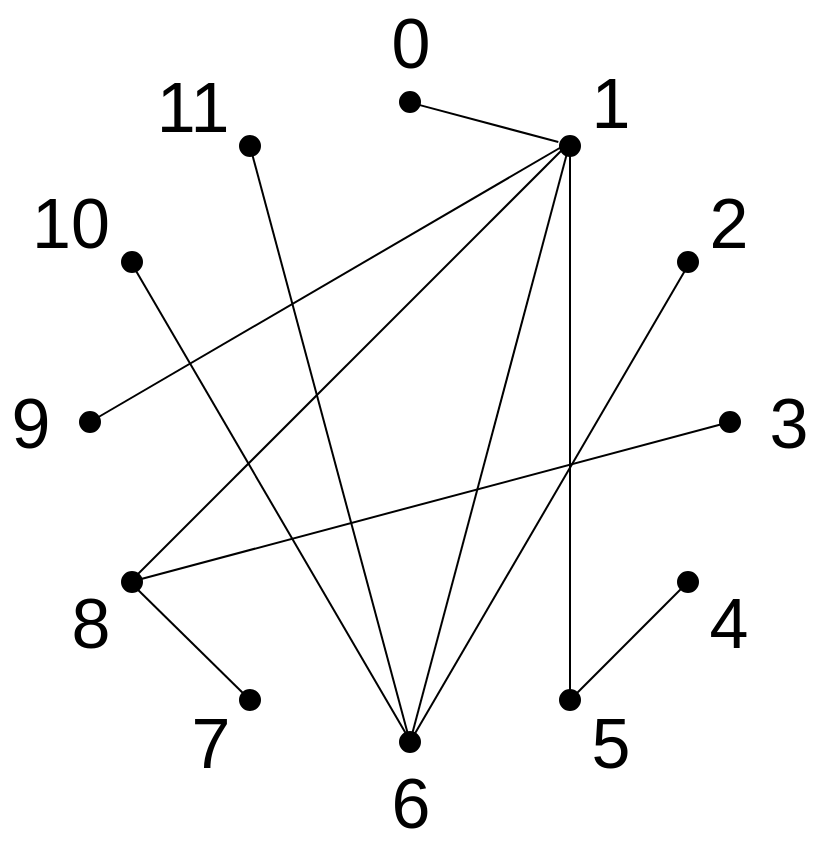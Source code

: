 <mxfile version="13.4.5" type="device"><diagram id="OSsJ9RTJOsF-7GhyqhQ_" name="ページ1"><mxGraphModel dx="1086" dy="768" grid="1" gridSize="10" guides="1" tooltips="1" connect="1" arrows="1" fold="1" page="1" pageScale="1" pageWidth="827" pageHeight="1169" math="0" shadow="0"><root><mxCell id="0"/><mxCell id="1" parent="0"/><mxCell id="Nl1D4aB2JsqQT1nmSc5d-96" value="" style="ellipse;whiteSpace=wrap;html=1;aspect=fixed;fillColor=#000000;" parent="1" vertex="1"><mxGeometry x="350" y="460" width="10" height="10" as="geometry"/></mxCell><mxCell id="Nl1D4aB2JsqQT1nmSc5d-97" value="" style="ellipse;whiteSpace=wrap;html=1;aspect=fixed;fillColor=#000000;" parent="1" vertex="1"><mxGeometry x="510" y="300" width="10" height="10" as="geometry"/></mxCell><mxCell id="Nl1D4aB2JsqQT1nmSc5d-98" value="" style="ellipse;whiteSpace=wrap;html=1;aspect=fixed;fillColor=#000000;" parent="1" vertex="1"><mxGeometry x="190" y="300" width="10" height="10" as="geometry"/></mxCell><mxCell id="Nl1D4aB2JsqQT1nmSc5d-99" value="" style="ellipse;whiteSpace=wrap;html=1;aspect=fixed;fillColor=#000000;" parent="1" vertex="1"><mxGeometry x="350" y="140" width="10" height="10" as="geometry"/></mxCell><mxCell id="Nl1D4aB2JsqQT1nmSc5d-100" value="" style="ellipse;whiteSpace=wrap;html=1;aspect=fixed;fillColor=#000000;" parent="1" vertex="1"><mxGeometry x="430" y="439" width="10" height="10" as="geometry"/></mxCell><mxCell id="Nl1D4aB2JsqQT1nmSc5d-101" value="" style="ellipse;whiteSpace=wrap;html=1;aspect=fixed;fillColor=#000000;" parent="1" vertex="1"><mxGeometry x="270" y="439" width="10" height="10" as="geometry"/></mxCell><mxCell id="Nl1D4aB2JsqQT1nmSc5d-102" value="" style="ellipse;whiteSpace=wrap;html=1;aspect=fixed;fillColor=#000000;" parent="1" vertex="1"><mxGeometry x="211" y="380" width="10" height="10" as="geometry"/></mxCell><mxCell id="Nl1D4aB2JsqQT1nmSc5d-103" value="" style="ellipse;whiteSpace=wrap;html=1;aspect=fixed;fillColor=#000000;" parent="1" vertex="1"><mxGeometry x="211" y="220" width="10" height="10" as="geometry"/></mxCell><mxCell id="Nl1D4aB2JsqQT1nmSc5d-104" value="" style="ellipse;whiteSpace=wrap;html=1;aspect=fixed;fillColor=#000000;" parent="1" vertex="1"><mxGeometry x="270" y="162" width="10" height="10" as="geometry"/></mxCell><mxCell id="Nl1D4aB2JsqQT1nmSc5d-105" value="" style="ellipse;whiteSpace=wrap;html=1;aspect=fixed;fillColor=#000000;" parent="1" vertex="1"><mxGeometry x="430" y="162" width="10" height="10" as="geometry"/></mxCell><mxCell id="Nl1D4aB2JsqQT1nmSc5d-106" value="" style="ellipse;whiteSpace=wrap;html=1;aspect=fixed;fillColor=#000000;" parent="1" vertex="1"><mxGeometry x="489" y="220" width="10" height="10" as="geometry"/></mxCell><mxCell id="Nl1D4aB2JsqQT1nmSc5d-107" value="" style="ellipse;whiteSpace=wrap;html=1;aspect=fixed;fillColor=#000000;" parent="1" vertex="1"><mxGeometry x="489" y="380" width="10" height="10" as="geometry"/></mxCell><mxCell id="Nl1D4aB2JsqQT1nmSc5d-108" value="" style="endArrow=none;html=1;exitX=0.4;exitY=0.5;exitDx=0;exitDy=0;exitPerimeter=0;" parent="1" source="Nl1D4aB2JsqQT1nmSc5d-102" edge="1"><mxGeometry width="50" height="50" relative="1" as="geometry"><mxPoint x="225" y="494" as="sourcePoint"/><mxPoint x="275.0" y="444.0" as="targetPoint"/></mxGeometry></mxCell><mxCell id="Nl1D4aB2JsqQT1nmSc5d-109" value="" style="endArrow=none;html=1;entryX=0;entryY=0.5;entryDx=0;entryDy=0;exitX=0.984;exitY=0.732;exitDx=0;exitDy=0;exitPerimeter=0;" parent="1" edge="1"><mxGeometry width="50" height="50" relative="1" as="geometry"><mxPoint x="359.0" y="146.32" as="sourcePoint"/><mxPoint x="429.16" y="165" as="targetPoint"/></mxGeometry></mxCell><mxCell id="Nl1D4aB2JsqQT1nmSc5d-110" value="" style="endArrow=none;html=1;" parent="1" edge="1"><mxGeometry width="50" height="50" relative="1" as="geometry"><mxPoint x="438.536" y="440.464" as="sourcePoint"/><mxPoint x="490.464" y="388.536" as="targetPoint"/></mxGeometry></mxCell><mxCell id="Nl1D4aB2JsqQT1nmSc5d-111" value="" style="endArrow=none;html=1;" parent="1" edge="1"><mxGeometry width="50" height="50" relative="1" as="geometry"><mxPoint x="356" y="466" as="sourcePoint"/><mxPoint x="216" y="226" as="targetPoint"/></mxGeometry></mxCell><mxCell id="Nl1D4aB2JsqQT1nmSc5d-112" value="" style="endArrow=none;html=1;exitX=0.5;exitY=0;exitDx=0;exitDy=0;" parent="1" source="Nl1D4aB2JsqQT1nmSc5d-100" target="Nl1D4aB2JsqQT1nmSc5d-105" edge="1"><mxGeometry width="50" height="50" relative="1" as="geometry"><mxPoint x="330" y="250" as="sourcePoint"/><mxPoint x="380" y="200" as="targetPoint"/></mxGeometry></mxCell><mxCell id="Nl1D4aB2JsqQT1nmSc5d-113" value="" style="endArrow=none;html=1;" parent="1" edge="1"><mxGeometry width="50" height="50" relative="1" as="geometry"><mxPoint x="355.0" y="465" as="sourcePoint"/><mxPoint x="495" y="225" as="targetPoint"/></mxGeometry></mxCell><mxCell id="Nl1D4aB2JsqQT1nmSc5d-114" value="" style="endArrow=none;html=1;" parent="1" edge="1"><mxGeometry width="50" height="50" relative="1" as="geometry"><mxPoint x="435.0" y="165" as="sourcePoint"/><mxPoint x="195.0" y="305" as="targetPoint"/></mxGeometry></mxCell><mxCell id="Nl1D4aB2JsqQT1nmSc5d-115" value="" style="endArrow=none;html=1;" parent="1" edge="1"><mxGeometry width="50" height="50" relative="1" as="geometry"><mxPoint x="355.0" y="465" as="sourcePoint"/><mxPoint x="435.0" y="165" as="targetPoint"/></mxGeometry></mxCell><mxCell id="Nl1D4aB2JsqQT1nmSc5d-116" value="" style="endArrow=none;html=1;" parent="1" edge="1"><mxGeometry width="50" height="50" relative="1" as="geometry"><mxPoint x="215.0" y="385" as="sourcePoint"/><mxPoint x="515" y="305" as="targetPoint"/></mxGeometry></mxCell><mxCell id="Nl1D4aB2JsqQT1nmSc5d-117" value="" style="endArrow=none;html=1;" parent="1" source="Nl1D4aB2JsqQT1nmSc5d-104" edge="1"><mxGeometry width="50" height="50" relative="1" as="geometry"><mxPoint x="235" y="171" as="sourcePoint"/><mxPoint x="355.0" y="465" as="targetPoint"/></mxGeometry></mxCell><mxCell id="Nl1D4aB2JsqQT1nmSc5d-118" value="" style="endArrow=none;html=1;" parent="1" edge="1"><mxGeometry width="50" height="50" relative="1" as="geometry"><mxPoint x="435.0" y="165" as="sourcePoint"/><mxPoint x="215.0" y="385" as="targetPoint"/></mxGeometry></mxCell><mxCell id="Nl1D4aB2JsqQT1nmSc5d-119" value="&lt;font&gt;&lt;font style=&quot;font-size: 35px&quot;&gt;0&lt;/font&gt;&lt;br&gt;&lt;/font&gt;" style="text;html=1;align=center;verticalAlign=middle;resizable=0;points=[];autosize=1;" parent="1" vertex="1"><mxGeometry x="340" y="100" width="30" height="30" as="geometry"/></mxCell><mxCell id="Nl1D4aB2JsqQT1nmSc5d-120" value="&lt;font&gt;&lt;font style=&quot;font-size: 35px&quot;&gt;1&lt;/font&gt;&lt;br&gt;&lt;/font&gt;" style="text;html=1;align=center;verticalAlign=middle;resizable=0;points=[];autosize=1;" parent="1" vertex="1"><mxGeometry x="440" y="130" width="30" height="30" as="geometry"/></mxCell><mxCell id="Nl1D4aB2JsqQT1nmSc5d-121" value="&lt;font&gt;&lt;font style=&quot;font-size: 35px&quot;&gt;2&lt;/font&gt;&lt;br&gt;&lt;/font&gt;" style="text;html=1;align=center;verticalAlign=middle;resizable=0;points=[];autosize=1;" parent="1" vertex="1"><mxGeometry x="499" y="190" width="30" height="30" as="geometry"/></mxCell><mxCell id="Nl1D4aB2JsqQT1nmSc5d-122" value="&lt;font&gt;&lt;font style=&quot;font-size: 35px&quot;&gt;3&lt;/font&gt;&lt;span style=&quot;color: rgba(0 , 0 , 0 , 0) ; font-family: monospace ; font-size: 0px&quot;&gt;%3CmxGraphModel%3E%3Croot%3E%3CmxCell%20id%3D%220%22%2F%3E%3CmxCell%20id%3D%221%22%20parent%3D%220%22%2F%3E%3CmxCell%20id%3D%222%22%20value%3D%22%26lt%3Bfont%26gt%3B%26lt%3Bfont%20style%3D%26quot%3Bfont-size%3A%2035px%26quot%3B%26gt%3B1%26lt%3B%2Ffont%26gt%3B%26lt%3Bbr%26gt%3B%26lt%3B%2Ffont%26gt%3B%22%20style%3D%22text%3Bhtml%3D1%3Balign%3Dcenter%3BverticalAlign%3Dmiddle%3Bresizable%3D0%3Bpoints%3D%5B%5D%3Bautosize%3D1%3B%22%20vertex%3D%221%22%20parent%3D%221%22%3E%3CmxGeometry%20x%3D%22445%22%20y%3D%22185%22%20width%3D%2230%22%20height%3D%2230%22%20as%3D%22geometry%22%2F%3E%3C%2FmxCell%3E%3C%2Froot%3E%3C%2FmxGraphModel%3E&lt;/span&gt;&lt;br&gt;&lt;/font&gt;" style="text;html=1;align=center;verticalAlign=middle;resizable=0;points=[];autosize=1;" parent="1" vertex="1"><mxGeometry x="529" y="290" width="30" height="30" as="geometry"/></mxCell><mxCell id="Nl1D4aB2JsqQT1nmSc5d-123" value="&lt;font&gt;&lt;font style=&quot;font-size: 35px&quot;&gt;4&lt;/font&gt;&lt;br&gt;&lt;/font&gt;" style="text;html=1;align=center;verticalAlign=middle;resizable=0;points=[];autosize=1;" parent="1" vertex="1"><mxGeometry x="499" y="390" width="30" height="30" as="geometry"/></mxCell><mxCell id="Nl1D4aB2JsqQT1nmSc5d-124" value="&lt;font&gt;&lt;font style=&quot;font-size: 35px&quot;&gt;5&lt;/font&gt;&lt;br&gt;&lt;/font&gt;" style="text;html=1;align=center;verticalAlign=middle;resizable=0;points=[];autosize=1;" parent="1" vertex="1"><mxGeometry x="440" y="450" width="30" height="30" as="geometry"/></mxCell><mxCell id="Nl1D4aB2JsqQT1nmSc5d-125" value="&lt;font&gt;&lt;font style=&quot;font-size: 35px&quot;&gt;6&lt;/font&gt;&lt;br&gt;&lt;/font&gt;" style="text;html=1;align=center;verticalAlign=middle;resizable=0;points=[];autosize=1;" parent="1" vertex="1"><mxGeometry x="340" y="480" width="30" height="30" as="geometry"/></mxCell><mxCell id="Nl1D4aB2JsqQT1nmSc5d-126" value="&lt;font&gt;&lt;font style=&quot;font-size: 35px&quot;&gt;7&lt;/font&gt;&lt;br&gt;&lt;/font&gt;" style="text;html=1;align=center;verticalAlign=middle;resizable=0;points=[];autosize=1;" parent="1" vertex="1"><mxGeometry x="240" y="450" width="30" height="30" as="geometry"/></mxCell><mxCell id="Nl1D4aB2JsqQT1nmSc5d-127" value="&lt;font&gt;&lt;font style=&quot;font-size: 35px&quot;&gt;8&lt;/font&gt;&lt;br&gt;&lt;/font&gt;" style="text;html=1;align=center;verticalAlign=middle;resizable=0;points=[];autosize=1;" parent="1" vertex="1"><mxGeometry x="180" y="390" width="30" height="30" as="geometry"/></mxCell><mxCell id="Nl1D4aB2JsqQT1nmSc5d-128" value="&lt;font&gt;&lt;font style=&quot;font-size: 35px&quot;&gt;9&lt;/font&gt;&lt;br&gt;&lt;/font&gt;" style="text;html=1;align=center;verticalAlign=middle;resizable=0;points=[];autosize=1;" parent="1" vertex="1"><mxGeometry x="150" y="290" width="30" height="30" as="geometry"/></mxCell><mxCell id="Nl1D4aB2JsqQT1nmSc5d-129" value="&lt;font&gt;&lt;font style=&quot;font-size: 35px&quot;&gt;10&lt;/font&gt;&lt;br&gt;&lt;/font&gt;" style="text;html=1;align=center;verticalAlign=middle;resizable=0;points=[];autosize=1;" parent="1" vertex="1"><mxGeometry x="160" y="190" width="50" height="30" as="geometry"/></mxCell><mxCell id="Nl1D4aB2JsqQT1nmSc5d-130" value="&lt;font&gt;&lt;font style=&quot;font-size: 35px&quot;&gt;11&lt;/font&gt;&lt;br&gt;&lt;/font&gt;" style="text;html=1;align=center;verticalAlign=middle;resizable=0;points=[];autosize=1;" parent="1" vertex="1"><mxGeometry x="221" y="132" width="50" height="30" as="geometry"/></mxCell></root></mxGraphModel></diagram></mxfile>